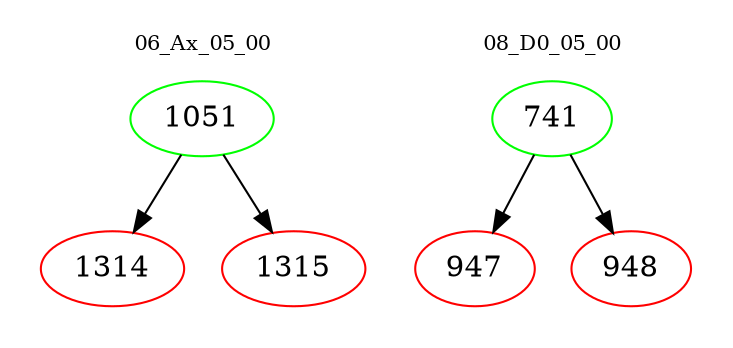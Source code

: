 digraph{
subgraph cluster_0 {
color = white
label = "06_Ax_05_00";
fontsize=10;
T0_1051 [label="1051", color="green"]
T0_1051 -> T0_1314 [color="black"]
T0_1314 [label="1314", color="red"]
T0_1051 -> T0_1315 [color="black"]
T0_1315 [label="1315", color="red"]
}
subgraph cluster_1 {
color = white
label = "08_D0_05_00";
fontsize=10;
T1_741 [label="741", color="green"]
T1_741 -> T1_947 [color="black"]
T1_947 [label="947", color="red"]
T1_741 -> T1_948 [color="black"]
T1_948 [label="948", color="red"]
}
}
